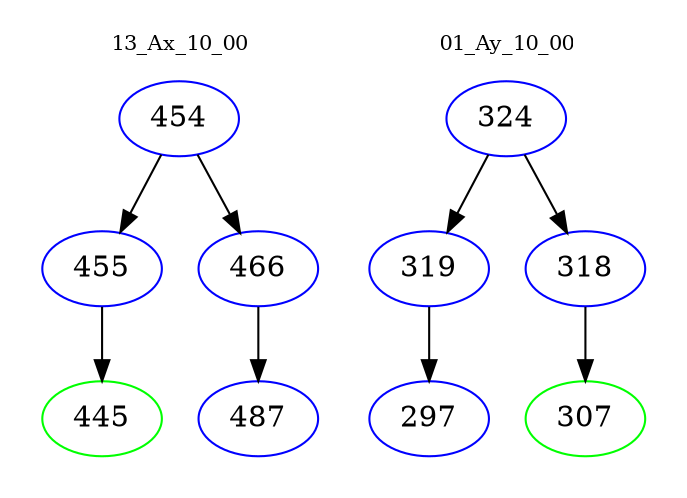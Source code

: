 digraph{
subgraph cluster_0 {
color = white
label = "13_Ax_10_00";
fontsize=10;
T0_454 [label="454", color="blue"]
T0_454 -> T0_455 [color="black"]
T0_455 [label="455", color="blue"]
T0_455 -> T0_445 [color="black"]
T0_445 [label="445", color="green"]
T0_454 -> T0_466 [color="black"]
T0_466 [label="466", color="blue"]
T0_466 -> T0_487 [color="black"]
T0_487 [label="487", color="blue"]
}
subgraph cluster_1 {
color = white
label = "01_Ay_10_00";
fontsize=10;
T1_324 [label="324", color="blue"]
T1_324 -> T1_319 [color="black"]
T1_319 [label="319", color="blue"]
T1_319 -> T1_297 [color="black"]
T1_297 [label="297", color="blue"]
T1_324 -> T1_318 [color="black"]
T1_318 [label="318", color="blue"]
T1_318 -> T1_307 [color="black"]
T1_307 [label="307", color="green"]
}
}
